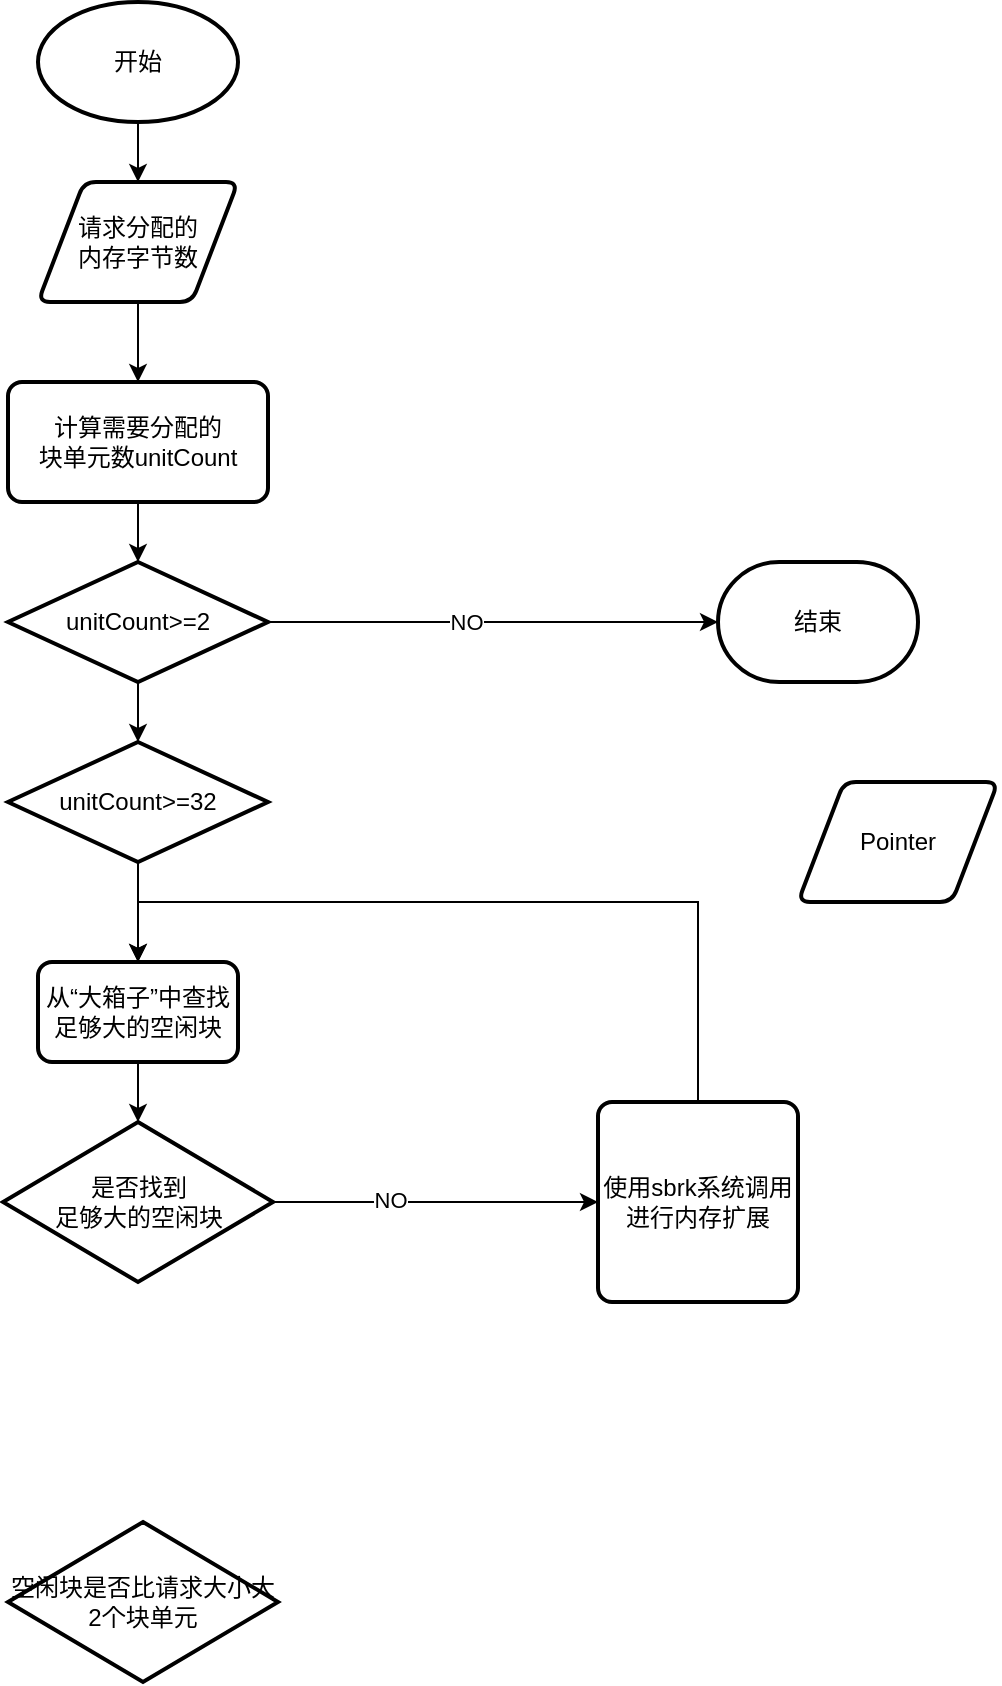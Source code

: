 <mxfile version="24.4.9" type="github">
  <diagram name="第 1 页" id="KBzkmNaprSQ22o6Iw5d_">
    <mxGraphModel dx="1042" dy="569" grid="1" gridSize="10" guides="1" tooltips="1" connect="1" arrows="1" fold="1" page="1" pageScale="1" pageWidth="827" pageHeight="1169" math="0" shadow="0">
      <root>
        <mxCell id="0" />
        <mxCell id="1" parent="0" />
        <mxCell id="SweMw8r8FoqerKrVZxJ0-16" style="edgeStyle=orthogonalEdgeStyle;rounded=0;orthogonalLoop=1;jettySize=auto;html=1;" edge="1" parent="1" source="SweMw8r8FoqerKrVZxJ0-1" target="SweMw8r8FoqerKrVZxJ0-8">
          <mxGeometry relative="1" as="geometry" />
        </mxCell>
        <mxCell id="SweMw8r8FoqerKrVZxJ0-17" value="NO" style="edgeLabel;html=1;align=center;verticalAlign=middle;resizable=0;points=[];" vertex="1" connectable="0" parent="SweMw8r8FoqerKrVZxJ0-16">
          <mxGeometry x="-0.533" relative="1" as="geometry">
            <mxPoint x="46" as="offset" />
          </mxGeometry>
        </mxCell>
        <mxCell id="SweMw8r8FoqerKrVZxJ0-20" style="edgeStyle=orthogonalEdgeStyle;rounded=0;orthogonalLoop=1;jettySize=auto;html=1;" edge="1" parent="1" source="SweMw8r8FoqerKrVZxJ0-1" target="SweMw8r8FoqerKrVZxJ0-19">
          <mxGeometry relative="1" as="geometry" />
        </mxCell>
        <mxCell id="SweMw8r8FoqerKrVZxJ0-1" value="unitCount&amp;gt;=2" style="strokeWidth=2;html=1;shape=mxgraph.flowchart.decision;whiteSpace=wrap;" vertex="1" parent="1">
          <mxGeometry x="185" y="340" width="130" height="60" as="geometry" />
        </mxCell>
        <mxCell id="SweMw8r8FoqerKrVZxJ0-7" style="edgeStyle=orthogonalEdgeStyle;rounded=0;orthogonalLoop=1;jettySize=auto;html=1;" edge="1" parent="1" source="SweMw8r8FoqerKrVZxJ0-4" target="SweMw8r8FoqerKrVZxJ0-6">
          <mxGeometry relative="1" as="geometry" />
        </mxCell>
        <mxCell id="SweMw8r8FoqerKrVZxJ0-4" value="开始" style="strokeWidth=2;html=1;shape=mxgraph.flowchart.start_1;whiteSpace=wrap;" vertex="1" parent="1">
          <mxGeometry x="200" y="60" width="100" height="60" as="geometry" />
        </mxCell>
        <mxCell id="SweMw8r8FoqerKrVZxJ0-15" style="edgeStyle=orthogonalEdgeStyle;rounded=0;orthogonalLoop=1;jettySize=auto;html=1;" edge="1" parent="1" source="SweMw8r8FoqerKrVZxJ0-5" target="SweMw8r8FoqerKrVZxJ0-1">
          <mxGeometry relative="1" as="geometry" />
        </mxCell>
        <mxCell id="SweMw8r8FoqerKrVZxJ0-5" value="计算需要分配的&lt;div&gt;块单元数unitCount&lt;/div&gt;" style="rounded=1;whiteSpace=wrap;html=1;absoluteArcSize=1;arcSize=14;strokeWidth=2;" vertex="1" parent="1">
          <mxGeometry x="185" y="250" width="130" height="60" as="geometry" />
        </mxCell>
        <mxCell id="SweMw8r8FoqerKrVZxJ0-29" style="edgeStyle=orthogonalEdgeStyle;rounded=0;orthogonalLoop=1;jettySize=auto;html=1;" edge="1" parent="1" source="SweMw8r8FoqerKrVZxJ0-6" target="SweMw8r8FoqerKrVZxJ0-5">
          <mxGeometry relative="1" as="geometry" />
        </mxCell>
        <mxCell id="SweMw8r8FoqerKrVZxJ0-6" value="请求分配的&lt;div&gt;内存字节数&lt;/div&gt;" style="shape=parallelogram;html=1;strokeWidth=2;perimeter=parallelogramPerimeter;whiteSpace=wrap;rounded=1;arcSize=12;size=0.23;" vertex="1" parent="1">
          <mxGeometry x="200" y="150" width="100" height="60" as="geometry" />
        </mxCell>
        <mxCell id="SweMw8r8FoqerKrVZxJ0-8" value="结束" style="strokeWidth=2;html=1;shape=mxgraph.flowchart.terminator;whiteSpace=wrap;" vertex="1" parent="1">
          <mxGeometry x="540" y="340" width="100" height="60" as="geometry" />
        </mxCell>
        <mxCell id="SweMw8r8FoqerKrVZxJ0-14" value="Pointer" style="shape=parallelogram;html=1;strokeWidth=2;perimeter=parallelogramPerimeter;whiteSpace=wrap;rounded=1;arcSize=12;size=0.23;" vertex="1" parent="1">
          <mxGeometry x="580" y="450" width="100" height="60" as="geometry" />
        </mxCell>
        <mxCell id="SweMw8r8FoqerKrVZxJ0-22" style="edgeStyle=orthogonalEdgeStyle;rounded=0;orthogonalLoop=1;jettySize=auto;html=1;" edge="1" parent="1" source="SweMw8r8FoqerKrVZxJ0-19" target="SweMw8r8FoqerKrVZxJ0-21">
          <mxGeometry relative="1" as="geometry" />
        </mxCell>
        <mxCell id="SweMw8r8FoqerKrVZxJ0-19" value="unitCount&amp;gt;=32" style="strokeWidth=2;html=1;shape=mxgraph.flowchart.decision;whiteSpace=wrap;" vertex="1" parent="1">
          <mxGeometry x="185" y="430" width="130" height="60" as="geometry" />
        </mxCell>
        <mxCell id="SweMw8r8FoqerKrVZxJ0-25" style="edgeStyle=orthogonalEdgeStyle;rounded=0;orthogonalLoop=1;jettySize=auto;html=1;" edge="1" parent="1" source="SweMw8r8FoqerKrVZxJ0-21" target="SweMw8r8FoqerKrVZxJ0-24">
          <mxGeometry relative="1" as="geometry" />
        </mxCell>
        <mxCell id="SweMw8r8FoqerKrVZxJ0-21" value="从“大箱子”中查找足够大的空闲块" style="rounded=1;whiteSpace=wrap;html=1;absoluteArcSize=1;arcSize=14;strokeWidth=2;" vertex="1" parent="1">
          <mxGeometry x="200" y="540" width="100" height="50" as="geometry" />
        </mxCell>
        <mxCell id="SweMw8r8FoqerKrVZxJ0-27" style="edgeStyle=orthogonalEdgeStyle;rounded=0;orthogonalLoop=1;jettySize=auto;html=1;" edge="1" parent="1" source="SweMw8r8FoqerKrVZxJ0-24" target="SweMw8r8FoqerKrVZxJ0-26">
          <mxGeometry relative="1" as="geometry" />
        </mxCell>
        <mxCell id="SweMw8r8FoqerKrVZxJ0-28" value="NO" style="edgeLabel;html=1;align=center;verticalAlign=middle;resizable=0;points=[];" vertex="1" connectable="0" parent="SweMw8r8FoqerKrVZxJ0-27">
          <mxGeometry x="-0.299" y="1" relative="1" as="geometry">
            <mxPoint x="1" as="offset" />
          </mxGeometry>
        </mxCell>
        <mxCell id="SweMw8r8FoqerKrVZxJ0-24" value="是否找到&lt;div&gt;足够大的空闲块&lt;/div&gt;" style="strokeWidth=2;html=1;shape=mxgraph.flowchart.decision;whiteSpace=wrap;" vertex="1" parent="1">
          <mxGeometry x="182.5" y="620" width="135" height="80" as="geometry" />
        </mxCell>
        <mxCell id="SweMw8r8FoqerKrVZxJ0-31" style="edgeStyle=orthogonalEdgeStyle;rounded=0;orthogonalLoop=1;jettySize=auto;html=1;" edge="1" parent="1" source="SweMw8r8FoqerKrVZxJ0-26" target="SweMw8r8FoqerKrVZxJ0-21">
          <mxGeometry relative="1" as="geometry">
            <Array as="points">
              <mxPoint x="530" y="510" />
              <mxPoint x="250" y="510" />
            </Array>
          </mxGeometry>
        </mxCell>
        <mxCell id="SweMw8r8FoqerKrVZxJ0-26" value="使用sbrk系统调用进行内存扩展" style="rounded=1;whiteSpace=wrap;html=1;absoluteArcSize=1;arcSize=14;strokeWidth=2;" vertex="1" parent="1">
          <mxGeometry x="480" y="610" width="100" height="100" as="geometry" />
        </mxCell>
        <mxCell id="SweMw8r8FoqerKrVZxJ0-32" value="&lt;span style=&quot;background-color: initial;&quot;&gt;空闲块是否比请求大小大2个块单元&lt;/span&gt;" style="strokeWidth=2;html=1;shape=mxgraph.flowchart.decision;whiteSpace=wrap;" vertex="1" parent="1">
          <mxGeometry x="185" y="820" width="135" height="80" as="geometry" />
        </mxCell>
      </root>
    </mxGraphModel>
  </diagram>
</mxfile>
